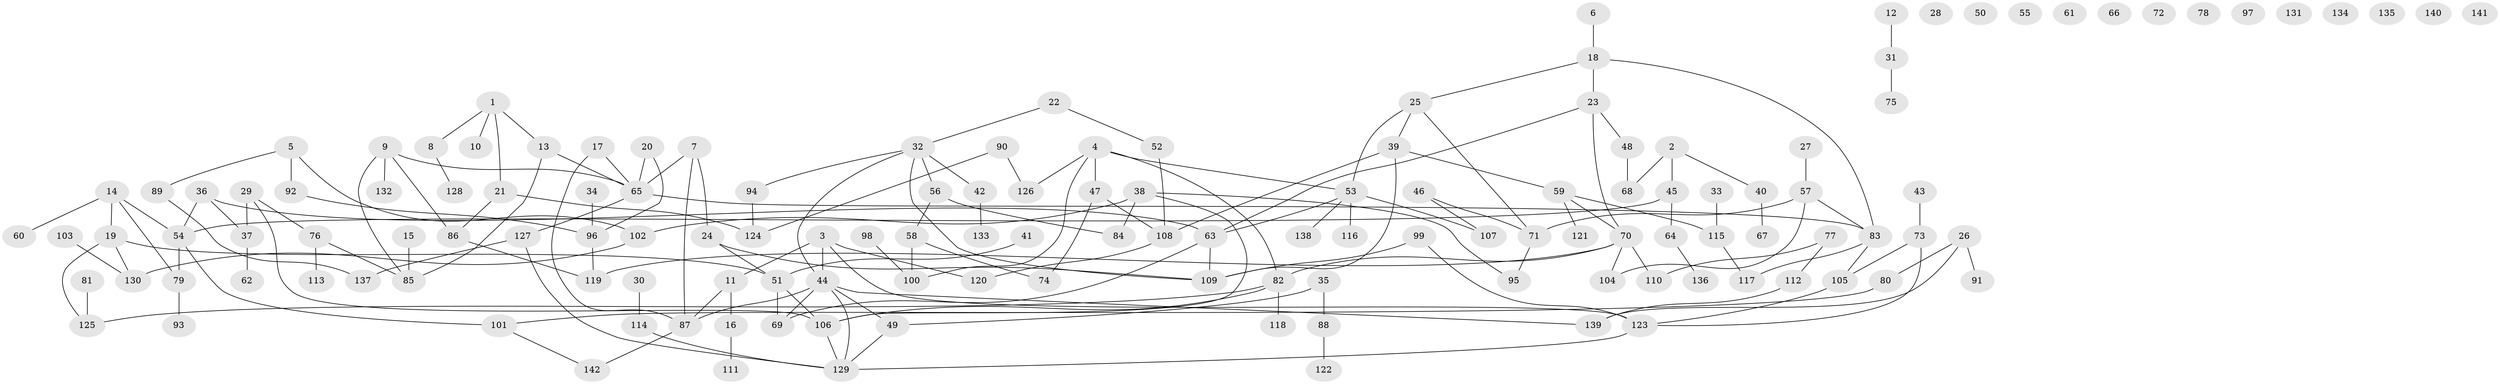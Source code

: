 // Generated by graph-tools (version 1.1) at 2025/39/03/09/25 04:39:13]
// undirected, 142 vertices, 174 edges
graph export_dot {
graph [start="1"]
  node [color=gray90,style=filled];
  1;
  2;
  3;
  4;
  5;
  6;
  7;
  8;
  9;
  10;
  11;
  12;
  13;
  14;
  15;
  16;
  17;
  18;
  19;
  20;
  21;
  22;
  23;
  24;
  25;
  26;
  27;
  28;
  29;
  30;
  31;
  32;
  33;
  34;
  35;
  36;
  37;
  38;
  39;
  40;
  41;
  42;
  43;
  44;
  45;
  46;
  47;
  48;
  49;
  50;
  51;
  52;
  53;
  54;
  55;
  56;
  57;
  58;
  59;
  60;
  61;
  62;
  63;
  64;
  65;
  66;
  67;
  68;
  69;
  70;
  71;
  72;
  73;
  74;
  75;
  76;
  77;
  78;
  79;
  80;
  81;
  82;
  83;
  84;
  85;
  86;
  87;
  88;
  89;
  90;
  91;
  92;
  93;
  94;
  95;
  96;
  97;
  98;
  99;
  100;
  101;
  102;
  103;
  104;
  105;
  106;
  107;
  108;
  109;
  110;
  111;
  112;
  113;
  114;
  115;
  116;
  117;
  118;
  119;
  120;
  121;
  122;
  123;
  124;
  125;
  126;
  127;
  128;
  129;
  130;
  131;
  132;
  133;
  134;
  135;
  136;
  137;
  138;
  139;
  140;
  141;
  142;
  1 -- 8;
  1 -- 10;
  1 -- 13;
  1 -- 21;
  2 -- 40;
  2 -- 45;
  2 -- 68;
  3 -- 11;
  3 -- 44;
  3 -- 120;
  3 -- 123;
  4 -- 47;
  4 -- 53;
  4 -- 82;
  4 -- 100;
  4 -- 126;
  5 -- 89;
  5 -- 92;
  5 -- 102;
  6 -- 18;
  7 -- 24;
  7 -- 65;
  7 -- 87;
  8 -- 128;
  9 -- 65;
  9 -- 85;
  9 -- 86;
  9 -- 132;
  11 -- 16;
  11 -- 87;
  12 -- 31;
  13 -- 65;
  13 -- 85;
  14 -- 19;
  14 -- 54;
  14 -- 60;
  14 -- 79;
  15 -- 85;
  16 -- 111;
  17 -- 65;
  17 -- 87;
  18 -- 23;
  18 -- 25;
  18 -- 83;
  19 -- 51;
  19 -- 125;
  19 -- 130;
  20 -- 65;
  20 -- 96;
  21 -- 86;
  21 -- 124;
  22 -- 32;
  22 -- 52;
  23 -- 48;
  23 -- 63;
  23 -- 70;
  24 -- 51;
  24 -- 109;
  25 -- 39;
  25 -- 53;
  25 -- 71;
  26 -- 80;
  26 -- 91;
  26 -- 139;
  27 -- 57;
  29 -- 37;
  29 -- 76;
  29 -- 106;
  30 -- 114;
  31 -- 75;
  32 -- 42;
  32 -- 44;
  32 -- 56;
  32 -- 94;
  32 -- 109;
  33 -- 115;
  34 -- 96;
  35 -- 49;
  35 -- 88;
  36 -- 37;
  36 -- 54;
  36 -- 63;
  37 -- 62;
  38 -- 84;
  38 -- 95;
  38 -- 102;
  38 -- 106;
  39 -- 59;
  39 -- 108;
  39 -- 109;
  40 -- 67;
  41 -- 51;
  42 -- 133;
  43 -- 73;
  44 -- 49;
  44 -- 69;
  44 -- 87;
  44 -- 129;
  44 -- 139;
  45 -- 54;
  45 -- 64;
  46 -- 71;
  46 -- 107;
  47 -- 74;
  47 -- 108;
  48 -- 68;
  49 -- 129;
  51 -- 69;
  51 -- 106;
  52 -- 108;
  53 -- 63;
  53 -- 107;
  53 -- 116;
  53 -- 138;
  54 -- 79;
  54 -- 101;
  56 -- 58;
  56 -- 84;
  57 -- 71;
  57 -- 83;
  57 -- 104;
  58 -- 74;
  58 -- 100;
  59 -- 70;
  59 -- 115;
  59 -- 121;
  63 -- 69;
  63 -- 109;
  64 -- 136;
  65 -- 83;
  65 -- 127;
  70 -- 82;
  70 -- 104;
  70 -- 110;
  70 -- 119;
  71 -- 95;
  73 -- 105;
  73 -- 123;
  76 -- 85;
  76 -- 113;
  77 -- 110;
  77 -- 112;
  79 -- 93;
  80 -- 101;
  81 -- 125;
  82 -- 106;
  82 -- 118;
  82 -- 125;
  83 -- 105;
  83 -- 117;
  86 -- 119;
  87 -- 142;
  88 -- 122;
  89 -- 137;
  90 -- 124;
  90 -- 126;
  92 -- 96;
  94 -- 124;
  96 -- 119;
  98 -- 100;
  99 -- 109;
  99 -- 123;
  101 -- 142;
  102 -- 130;
  103 -- 130;
  105 -- 123;
  106 -- 129;
  108 -- 120;
  112 -- 139;
  114 -- 129;
  115 -- 117;
  123 -- 129;
  127 -- 129;
  127 -- 137;
}
